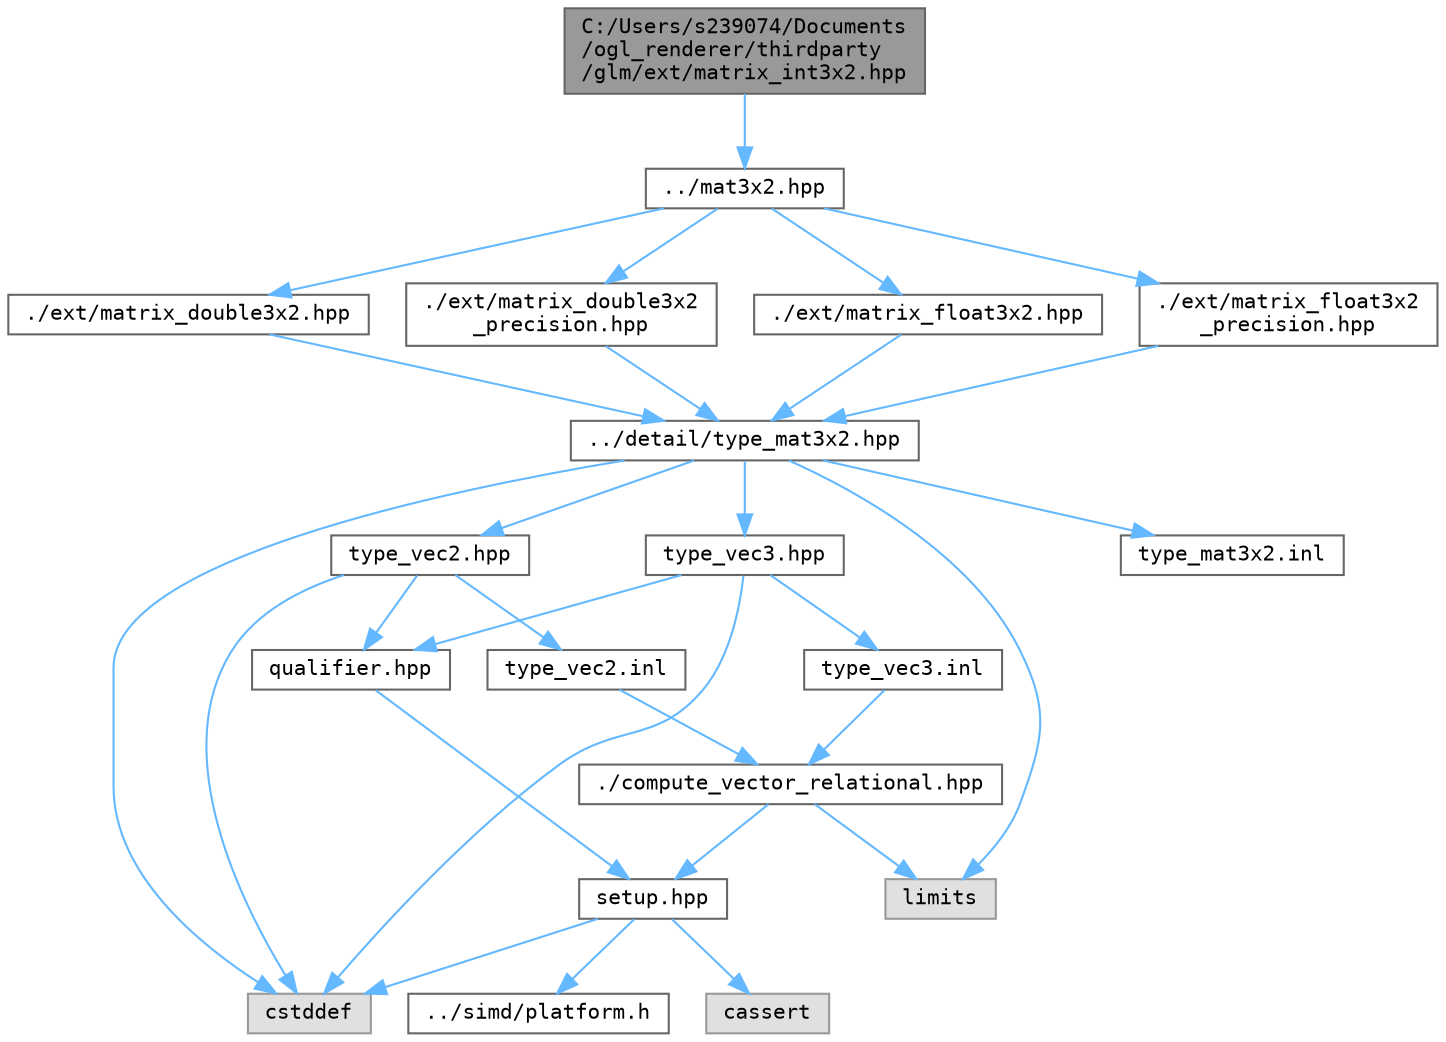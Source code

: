 digraph "C:/Users/s239074/Documents/ogl_renderer/thirdparty/glm/ext/matrix_int3x2.hpp"
{
 // LATEX_PDF_SIZE
  bgcolor="transparent";
  edge [fontname=Terminal,fontsize=10,labelfontname=Helvetica,labelfontsize=10];
  node [fontname=Terminal,fontsize=10,shape=box,height=0.2,width=0.4];
  Node1 [label="C:/Users/s239074/Documents\l/ogl_renderer/thirdparty\l/glm/ext/matrix_int3x2.hpp",height=0.2,width=0.4,color="gray40", fillcolor="grey60", style="filled", fontcolor="black",tooltip=" "];
  Node1 -> Node2 [color="steelblue1",style="solid"];
  Node2 [label="../mat3x2.hpp",height=0.2,width=0.4,color="grey40", fillcolor="white", style="filled",URL="$mat3x2_8hpp.html",tooltip=" "];
  Node2 -> Node3 [color="steelblue1",style="solid"];
  Node3 [label="./ext/matrix_double3x2.hpp",height=0.2,width=0.4,color="grey40", fillcolor="white", style="filled",URL="$matrix__double3x2_8hpp.html",tooltip=" "];
  Node3 -> Node4 [color="steelblue1",style="solid"];
  Node4 [label="../detail/type_mat3x2.hpp",height=0.2,width=0.4,color="grey40", fillcolor="white", style="filled",URL="$type__mat3x2_8hpp.html",tooltip=" "];
  Node4 -> Node5 [color="steelblue1",style="solid"];
  Node5 [label="type_vec2.hpp",height=0.2,width=0.4,color="grey40", fillcolor="white", style="filled",URL="$type__vec2_8hpp.html",tooltip=" "];
  Node5 -> Node6 [color="steelblue1",style="solid"];
  Node6 [label="qualifier.hpp",height=0.2,width=0.4,color="grey40", fillcolor="white", style="filled",URL="$qualifier_8hpp.html",tooltip=" "];
  Node6 -> Node7 [color="steelblue1",style="solid"];
  Node7 [label="setup.hpp",height=0.2,width=0.4,color="grey40", fillcolor="white", style="filled",URL="$setup_8hpp.html",tooltip=" "];
  Node7 -> Node8 [color="steelblue1",style="solid"];
  Node8 [label="cassert",height=0.2,width=0.4,color="grey60", fillcolor="#E0E0E0", style="filled",tooltip=" "];
  Node7 -> Node9 [color="steelblue1",style="solid"];
  Node9 [label="cstddef",height=0.2,width=0.4,color="grey60", fillcolor="#E0E0E0", style="filled",tooltip=" "];
  Node7 -> Node10 [color="steelblue1",style="solid"];
  Node10 [label="../simd/platform.h",height=0.2,width=0.4,color="grey40", fillcolor="white", style="filled",URL="$platform_8h.html",tooltip=" "];
  Node5 -> Node9 [color="steelblue1",style="solid"];
  Node5 -> Node11 [color="steelblue1",style="solid"];
  Node11 [label="type_vec2.inl",height=0.2,width=0.4,color="grey40", fillcolor="white", style="filled",URL="$type__vec2_8inl.html",tooltip=" "];
  Node11 -> Node12 [color="steelblue1",style="solid"];
  Node12 [label="./compute_vector_relational.hpp",height=0.2,width=0.4,color="grey40", fillcolor="white", style="filled",URL="$compute__vector__relational_8hpp.html",tooltip=" "];
  Node12 -> Node7 [color="steelblue1",style="solid"];
  Node12 -> Node13 [color="steelblue1",style="solid"];
  Node13 [label="limits",height=0.2,width=0.4,color="grey60", fillcolor="#E0E0E0", style="filled",tooltip=" "];
  Node4 -> Node14 [color="steelblue1",style="solid"];
  Node14 [label="type_vec3.hpp",height=0.2,width=0.4,color="grey40", fillcolor="white", style="filled",URL="$type__vec3_8hpp.html",tooltip=" "];
  Node14 -> Node6 [color="steelblue1",style="solid"];
  Node14 -> Node9 [color="steelblue1",style="solid"];
  Node14 -> Node15 [color="steelblue1",style="solid"];
  Node15 [label="type_vec3.inl",height=0.2,width=0.4,color="grey40", fillcolor="white", style="filled",URL="$type__vec3_8inl.html",tooltip=" "];
  Node15 -> Node12 [color="steelblue1",style="solid"];
  Node4 -> Node13 [color="steelblue1",style="solid"];
  Node4 -> Node9 [color="steelblue1",style="solid"];
  Node4 -> Node16 [color="steelblue1",style="solid"];
  Node16 [label="type_mat3x2.inl",height=0.2,width=0.4,color="grey40", fillcolor="white", style="filled",URL="$type__mat3x2_8inl.html",tooltip=" "];
  Node2 -> Node17 [color="steelblue1",style="solid"];
  Node17 [label="./ext/matrix_double3x2\l_precision.hpp",height=0.2,width=0.4,color="grey40", fillcolor="white", style="filled",URL="$matrix__double3x2__precision_8hpp.html",tooltip=" "];
  Node17 -> Node4 [color="steelblue1",style="solid"];
  Node2 -> Node18 [color="steelblue1",style="solid"];
  Node18 [label="./ext/matrix_float3x2.hpp",height=0.2,width=0.4,color="grey40", fillcolor="white", style="filled",URL="$matrix__float3x2_8hpp.html",tooltip=" "];
  Node18 -> Node4 [color="steelblue1",style="solid"];
  Node2 -> Node19 [color="steelblue1",style="solid"];
  Node19 [label="./ext/matrix_float3x2\l_precision.hpp",height=0.2,width=0.4,color="grey40", fillcolor="white", style="filled",URL="$matrix__float3x2__precision_8hpp.html",tooltip=" "];
  Node19 -> Node4 [color="steelblue1",style="solid"];
}
